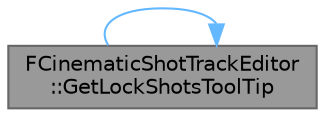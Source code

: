 digraph "FCinematicShotTrackEditor::GetLockShotsToolTip"
{
 // INTERACTIVE_SVG=YES
 // LATEX_PDF_SIZE
  bgcolor="transparent";
  edge [fontname=Helvetica,fontsize=10,labelfontname=Helvetica,labelfontsize=10];
  node [fontname=Helvetica,fontsize=10,shape=box,height=0.2,width=0.4];
  rankdir="LR";
  Node1 [id="Node000001",label="FCinematicShotTrackEditor\l::GetLockShotsToolTip",height=0.2,width=0.4,color="gray40", fillcolor="grey60", style="filled", fontcolor="black",tooltip="Delegate for shots button lock tooltip."];
  Node1 -> Node1 [id="edge1_Node000001_Node000001",color="steelblue1",style="solid",tooltip=" "];
}
